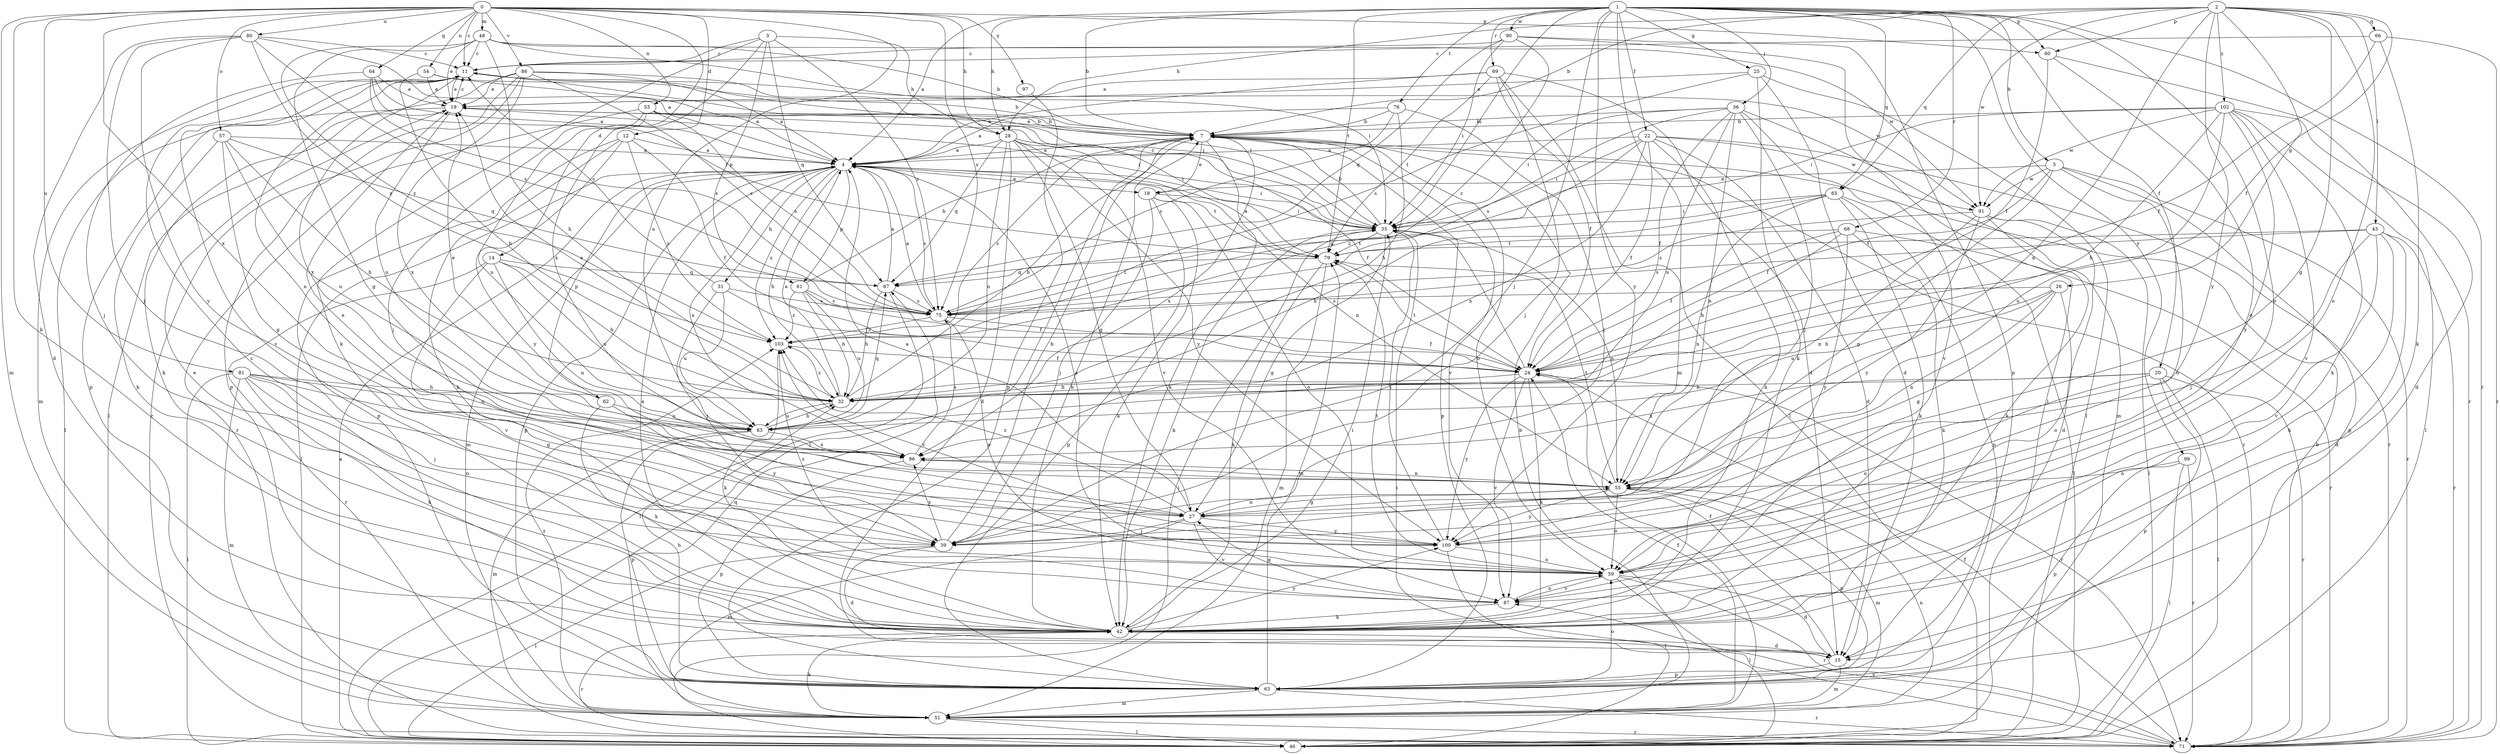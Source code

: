 strict digraph  {
0;
1;
2;
3;
4;
5;
7;
11;
12;
14;
15;
18;
19;
20;
22;
24;
25;
26;
27;
28;
31;
32;
35;
36;
39;
42;
43;
46;
48;
51;
53;
54;
55;
57;
59;
60;
61;
62;
63;
64;
65;
66;
67;
68;
69;
71;
75;
76;
79;
80;
81;
83;
86;
87;
90;
91;
96;
97;
99;
100;
102;
103;
0 -> 11  [label=c];
0 -> 12  [label=d];
0 -> 14  [label=d];
0 -> 28  [label=h];
0 -> 42  [label=k];
0 -> 48  [label=m];
0 -> 51  [label=m];
0 -> 53  [label=n];
0 -> 54  [label=n];
0 -> 57  [label=o];
0 -> 60  [label=p];
0 -> 64  [label=q];
0 -> 75  [label=s];
0 -> 80  [label=u];
0 -> 81  [label=u];
0 -> 83  [label=u];
0 -> 86  [label=v];
0 -> 96  [label=x];
0 -> 97  [label=y];
1 -> 4  [label=a];
1 -> 5  [label=b];
1 -> 7  [label=b];
1 -> 20  [label=f];
1 -> 22  [label=f];
1 -> 25  [label=g];
1 -> 28  [label=h];
1 -> 35  [label=i];
1 -> 36  [label=j];
1 -> 39  [label=j];
1 -> 51  [label=m];
1 -> 59  [label=o];
1 -> 60  [label=p];
1 -> 65  [label=q];
1 -> 68  [label=r];
1 -> 69  [label=r];
1 -> 71  [label=r];
1 -> 76  [label=t];
1 -> 79  [label=t];
1 -> 90  [label=w];
1 -> 99  [label=y];
1 -> 100  [label=y];
2 -> 7  [label=b];
2 -> 24  [label=f];
2 -> 26  [label=g];
2 -> 27  [label=g];
2 -> 28  [label=h];
2 -> 43  [label=l];
2 -> 55  [label=n];
2 -> 59  [label=o];
2 -> 60  [label=p];
2 -> 65  [label=q];
2 -> 66  [label=q];
2 -> 91  [label=w];
2 -> 100  [label=y];
2 -> 102  [label=z];
3 -> 11  [label=c];
3 -> 28  [label=h];
3 -> 42  [label=k];
3 -> 61  [label=p];
3 -> 67  [label=q];
3 -> 75  [label=s];
3 -> 96  [label=x];
4 -> 18  [label=e];
4 -> 31  [label=h];
4 -> 32  [label=h];
4 -> 35  [label=i];
4 -> 46  [label=l];
4 -> 51  [label=m];
4 -> 61  [label=p];
4 -> 62  [label=p];
4 -> 63  [label=p];
4 -> 75  [label=s];
4 -> 79  [label=t];
4 -> 96  [label=x];
4 -> 103  [label=z];
5 -> 18  [label=e];
5 -> 24  [label=f];
5 -> 27  [label=g];
5 -> 59  [label=o];
5 -> 63  [label=p];
5 -> 71  [label=r];
5 -> 91  [label=w];
7 -> 4  [label=a];
7 -> 18  [label=e];
7 -> 19  [label=e];
7 -> 42  [label=k];
7 -> 46  [label=l];
7 -> 59  [label=o];
7 -> 63  [label=p];
7 -> 71  [label=r];
7 -> 87  [label=v];
7 -> 96  [label=x];
7 -> 103  [label=z];
11 -> 19  [label=e];
11 -> 35  [label=i];
11 -> 51  [label=m];
11 -> 55  [label=n];
11 -> 63  [label=p];
11 -> 87  [label=v];
11 -> 91  [label=w];
11 -> 96  [label=x];
12 -> 4  [label=a];
12 -> 24  [label=f];
12 -> 42  [label=k];
12 -> 63  [label=p];
12 -> 100  [label=y];
12 -> 103  [label=z];
14 -> 32  [label=h];
14 -> 55  [label=n];
14 -> 67  [label=q];
14 -> 71  [label=r];
14 -> 83  [label=u];
14 -> 87  [label=v];
15 -> 24  [label=f];
15 -> 51  [label=m];
15 -> 63  [label=p];
18 -> 35  [label=i];
18 -> 39  [label=j];
18 -> 42  [label=k];
18 -> 59  [label=o];
18 -> 63  [label=p];
19 -> 7  [label=b];
19 -> 11  [label=c];
19 -> 35  [label=i];
19 -> 42  [label=k];
19 -> 46  [label=l];
19 -> 83  [label=u];
20 -> 32  [label=h];
20 -> 46  [label=l];
20 -> 59  [label=o];
20 -> 63  [label=p];
20 -> 71  [label=r];
20 -> 96  [label=x];
22 -> 4  [label=a];
22 -> 15  [label=d];
22 -> 24  [label=f];
22 -> 35  [label=i];
22 -> 42  [label=k];
22 -> 71  [label=r];
22 -> 91  [label=w];
22 -> 96  [label=x];
22 -> 103  [label=z];
24 -> 32  [label=h];
24 -> 35  [label=i];
24 -> 42  [label=k];
24 -> 71  [label=r];
24 -> 79  [label=t];
24 -> 87  [label=v];
24 -> 100  [label=y];
25 -> 15  [label=d];
25 -> 19  [label=e];
25 -> 42  [label=k];
25 -> 46  [label=l];
25 -> 75  [label=s];
26 -> 27  [label=g];
26 -> 32  [label=h];
26 -> 55  [label=n];
26 -> 59  [label=o];
26 -> 75  [label=s];
26 -> 83  [label=u];
27 -> 4  [label=a];
27 -> 19  [label=e];
27 -> 39  [label=j];
27 -> 51  [label=m];
27 -> 55  [label=n];
27 -> 87  [label=v];
27 -> 100  [label=y];
27 -> 103  [label=z];
28 -> 4  [label=a];
28 -> 15  [label=d];
28 -> 24  [label=f];
28 -> 27  [label=g];
28 -> 55  [label=n];
28 -> 67  [label=q];
28 -> 83  [label=u];
28 -> 87  [label=v];
28 -> 100  [label=y];
31 -> 11  [label=c];
31 -> 24  [label=f];
31 -> 39  [label=j];
31 -> 75  [label=s];
31 -> 83  [label=u];
32 -> 4  [label=a];
32 -> 7  [label=b];
32 -> 19  [label=e];
32 -> 83  [label=u];
32 -> 103  [label=z];
35 -> 7  [label=b];
35 -> 11  [label=c];
35 -> 27  [label=g];
35 -> 42  [label=k];
35 -> 55  [label=n];
35 -> 79  [label=t];
36 -> 7  [label=b];
36 -> 24  [label=f];
36 -> 35  [label=i];
36 -> 39  [label=j];
36 -> 51  [label=m];
36 -> 55  [label=n];
36 -> 75  [label=s];
36 -> 83  [label=u];
36 -> 87  [label=v];
39 -> 7  [label=b];
39 -> 15  [label=d];
39 -> 46  [label=l];
39 -> 96  [label=x];
42 -> 4  [label=a];
42 -> 7  [label=b];
42 -> 11  [label=c];
42 -> 15  [label=d];
42 -> 19  [label=e];
42 -> 35  [label=i];
42 -> 71  [label=r];
42 -> 100  [label=y];
43 -> 15  [label=d];
43 -> 39  [label=j];
43 -> 42  [label=k];
43 -> 71  [label=r];
43 -> 75  [label=s];
43 -> 79  [label=t];
43 -> 87  [label=v];
46 -> 4  [label=a];
46 -> 35  [label=i];
48 -> 7  [label=b];
48 -> 11  [label=c];
48 -> 19  [label=e];
48 -> 27  [label=g];
48 -> 32  [label=h];
48 -> 35  [label=i];
48 -> 91  [label=w];
48 -> 103  [label=z];
51 -> 7  [label=b];
51 -> 24  [label=f];
51 -> 42  [label=k];
51 -> 46  [label=l];
51 -> 55  [label=n];
51 -> 67  [label=q];
51 -> 71  [label=r];
51 -> 103  [label=z];
53 -> 7  [label=b];
53 -> 39  [label=j];
53 -> 71  [label=r];
53 -> 75  [label=s];
53 -> 79  [label=t];
53 -> 83  [label=u];
54 -> 4  [label=a];
54 -> 7  [label=b];
54 -> 19  [label=e];
54 -> 32  [label=h];
55 -> 27  [label=g];
55 -> 51  [label=m];
55 -> 59  [label=o];
55 -> 63  [label=p];
55 -> 79  [label=t];
55 -> 96  [label=x];
55 -> 100  [label=y];
57 -> 4  [label=a];
57 -> 27  [label=g];
57 -> 32  [label=h];
57 -> 42  [label=k];
57 -> 67  [label=q];
57 -> 83  [label=u];
59 -> 4  [label=a];
59 -> 15  [label=d];
59 -> 46  [label=l];
59 -> 71  [label=r];
59 -> 79  [label=t];
59 -> 87  [label=v];
59 -> 103  [label=z];
60 -> 24  [label=f];
60 -> 59  [label=o];
60 -> 71  [label=r];
61 -> 7  [label=b];
61 -> 24  [label=f];
61 -> 32  [label=h];
61 -> 75  [label=s];
61 -> 83  [label=u];
61 -> 103  [label=z];
62 -> 19  [label=e];
62 -> 42  [label=k];
62 -> 83  [label=u];
62 -> 100  [label=y];
63 -> 32  [label=h];
63 -> 51  [label=m];
63 -> 59  [label=o];
63 -> 71  [label=r];
63 -> 79  [label=t];
64 -> 4  [label=a];
64 -> 19  [label=e];
64 -> 39  [label=j];
64 -> 75  [label=s];
64 -> 79  [label=t];
65 -> 32  [label=h];
65 -> 35  [label=i];
65 -> 42  [label=k];
65 -> 46  [label=l];
65 -> 55  [label=n];
65 -> 63  [label=p];
65 -> 67  [label=q];
66 -> 11  [label=c];
66 -> 24  [label=f];
66 -> 42  [label=k];
66 -> 71  [label=r];
67 -> 4  [label=a];
67 -> 32  [label=h];
67 -> 46  [label=l];
67 -> 75  [label=s];
68 -> 24  [label=f];
68 -> 32  [label=h];
68 -> 42  [label=k];
68 -> 71  [label=r];
68 -> 79  [label=t];
68 -> 100  [label=y];
69 -> 4  [label=a];
69 -> 15  [label=d];
69 -> 19  [label=e];
69 -> 24  [label=f];
69 -> 39  [label=j];
69 -> 46  [label=l];
69 -> 79  [label=t];
71 -> 7  [label=b];
71 -> 24  [label=f];
71 -> 35  [label=i];
71 -> 87  [label=v];
75 -> 4  [label=a];
75 -> 24  [label=f];
75 -> 35  [label=i];
75 -> 59  [label=o];
75 -> 103  [label=z];
76 -> 4  [label=a];
76 -> 7  [label=b];
76 -> 32  [label=h];
76 -> 39  [label=j];
76 -> 75  [label=s];
79 -> 4  [label=a];
79 -> 42  [label=k];
79 -> 51  [label=m];
79 -> 67  [label=q];
80 -> 4  [label=a];
80 -> 11  [label=c];
80 -> 15  [label=d];
80 -> 39  [label=j];
80 -> 75  [label=s];
80 -> 100  [label=y];
80 -> 103  [label=z];
81 -> 27  [label=g];
81 -> 32  [label=h];
81 -> 39  [label=j];
81 -> 42  [label=k];
81 -> 46  [label=l];
81 -> 51  [label=m];
81 -> 59  [label=o];
81 -> 83  [label=u];
83 -> 32  [label=h];
83 -> 51  [label=m];
83 -> 63  [label=p];
83 -> 67  [label=q];
83 -> 96  [label=x];
86 -> 4  [label=a];
86 -> 19  [label=e];
86 -> 35  [label=i];
86 -> 46  [label=l];
86 -> 63  [label=p];
86 -> 71  [label=r];
86 -> 75  [label=s];
86 -> 96  [label=x];
87 -> 27  [label=g];
87 -> 42  [label=k];
87 -> 59  [label=o];
90 -> 11  [label=c];
90 -> 35  [label=i];
90 -> 46  [label=l];
90 -> 63  [label=p];
90 -> 67  [label=q];
90 -> 103  [label=z];
91 -> 15  [label=d];
91 -> 42  [label=k];
91 -> 46  [label=l];
91 -> 55  [label=n];
91 -> 75  [label=s];
91 -> 100  [label=y];
96 -> 55  [label=n];
96 -> 63  [label=p];
96 -> 75  [label=s];
97 -> 63  [label=p];
99 -> 46  [label=l];
99 -> 55  [label=n];
99 -> 63  [label=p];
99 -> 71  [label=r];
100 -> 35  [label=i];
100 -> 46  [label=l];
100 -> 59  [label=o];
100 -> 103  [label=z];
102 -> 7  [label=b];
102 -> 15  [label=d];
102 -> 32  [label=h];
102 -> 35  [label=i];
102 -> 42  [label=k];
102 -> 46  [label=l];
102 -> 55  [label=n];
102 -> 87  [label=v];
102 -> 91  [label=w];
102 -> 100  [label=y];
103 -> 24  [label=f];
103 -> 42  [label=k];
}
